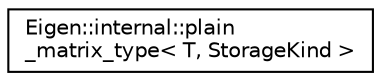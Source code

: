 digraph "Graphical Class Hierarchy"
{
  edge [fontname="Helvetica",fontsize="10",labelfontname="Helvetica",labelfontsize="10"];
  node [fontname="Helvetica",fontsize="10",shape=record];
  rankdir="LR";
  Node1 [label="Eigen::internal::plain\l_matrix_type\< T, StorageKind \>",height=0.2,width=0.4,color="black", fillcolor="white", style="filled",URL="$struct_eigen_1_1internal_1_1plain__matrix__type.html"];
}

